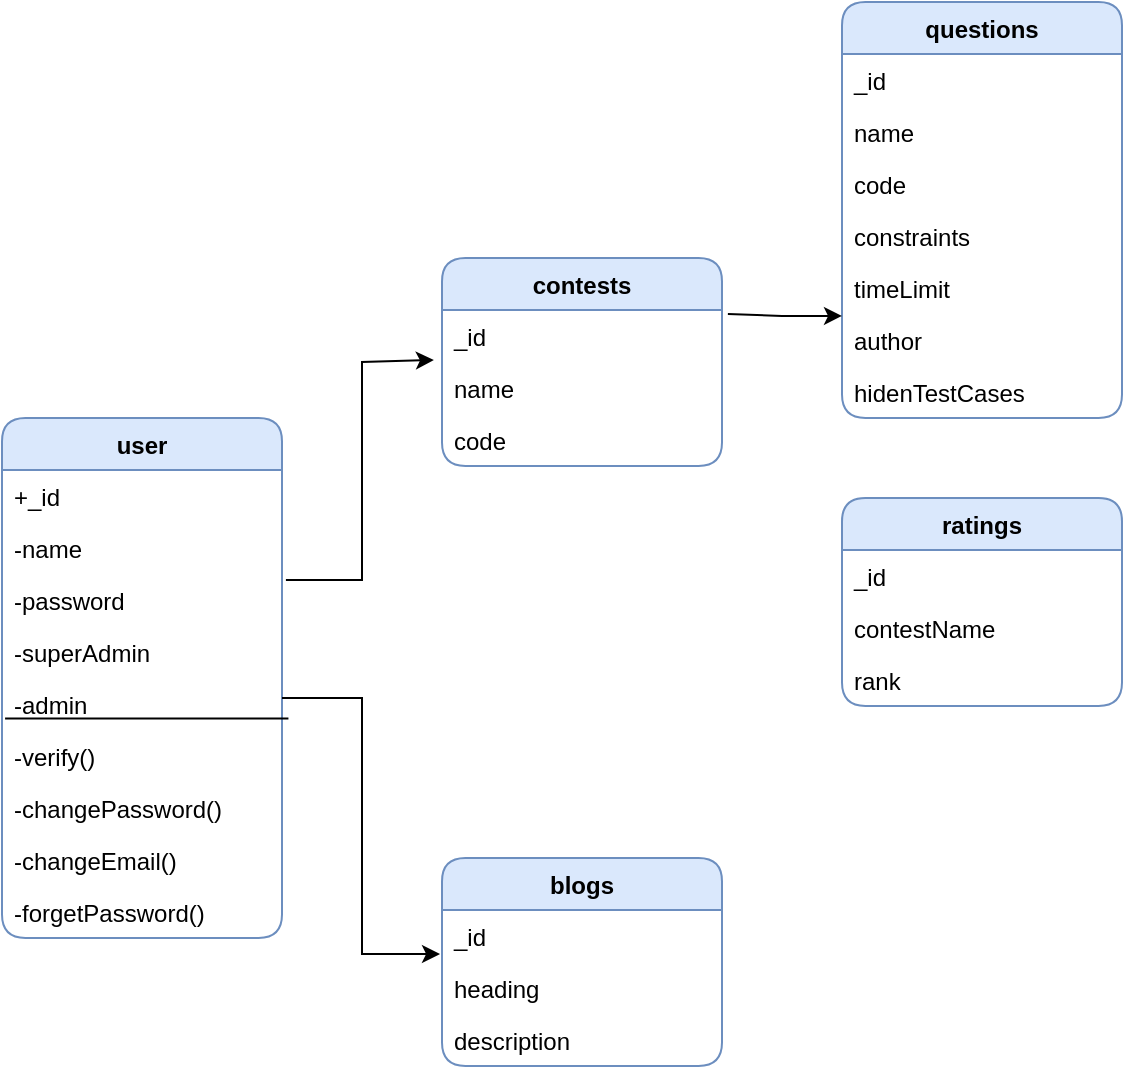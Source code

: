 <mxfile version="15.8.6" type="github"><diagram id="C5RBs43oDa-KdzZeNtuy" name="Page-1"><mxGraphModel dx="868" dy="482" grid="1" gridSize="10" guides="1" tooltips="1" connect="1" arrows="1" fold="1" page="1" pageScale="1" pageWidth="827" pageHeight="1169" math="0" shadow="0"><root><mxCell id="WIyWlLk6GJQsqaUBKTNV-0"/><mxCell id="WIyWlLk6GJQsqaUBKTNV-1" parent="WIyWlLk6GJQsqaUBKTNV-0"/><mxCell id="yopaaNHgqBT5WhKz93zT-17" value="user" style="swimlane;fontStyle=1;childLayout=stackLayout;horizontal=1;startSize=26;horizontalStack=0;resizeParent=1;resizeParentMax=0;resizeLast=0;collapsible=1;marginBottom=0;rounded=1;swimlaneFillColor=none;fillColor=#dae8fc;strokeColor=#6c8ebf;" parent="WIyWlLk6GJQsqaUBKTNV-1" vertex="1"><mxGeometry x="60" y="240" width="140" height="260" as="geometry"/></mxCell><mxCell id="yopaaNHgqBT5WhKz93zT-18" value="+_id " style="text;strokeColor=none;fillColor=none;align=left;verticalAlign=top;spacingLeft=4;spacingRight=4;overflow=hidden;rotatable=0;points=[[0,0.5],[1,0.5]];portConstraint=eastwest;" parent="yopaaNHgqBT5WhKz93zT-17" vertex="1"><mxGeometry y="26" width="140" height="26" as="geometry"/></mxCell><mxCell id="yopaaNHgqBT5WhKz93zT-19" value="-name" style="text;strokeColor=none;fillColor=none;align=left;verticalAlign=top;spacingLeft=4;spacingRight=4;overflow=hidden;rotatable=0;points=[[0,0.5],[1,0.5]];portConstraint=eastwest;" parent="yopaaNHgqBT5WhKz93zT-17" vertex="1"><mxGeometry y="52" width="140" height="26" as="geometry"/></mxCell><mxCell id="yopaaNHgqBT5WhKz93zT-20" value="-password" style="text;strokeColor=none;fillColor=none;align=left;verticalAlign=top;spacingLeft=4;spacingRight=4;overflow=hidden;rotatable=0;points=[[0,0.5],[1,0.5]];portConstraint=eastwest;" parent="yopaaNHgqBT5WhKz93zT-17" vertex="1"><mxGeometry y="78" width="140" height="26" as="geometry"/></mxCell><mxCell id="yopaaNHgqBT5WhKz93zT-21" value="-superAdmin" style="text;strokeColor=none;fillColor=none;align=left;verticalAlign=top;spacingLeft=4;spacingRight=4;overflow=hidden;rotatable=0;points=[[0,0.5],[1,0.5]];portConstraint=eastwest;" parent="yopaaNHgqBT5WhKz93zT-17" vertex="1"><mxGeometry y="104" width="140" height="26" as="geometry"/></mxCell><mxCell id="yopaaNHgqBT5WhKz93zT-25" value="-admin" style="text;strokeColor=none;fillColor=none;align=left;verticalAlign=top;spacingLeft=4;spacingRight=4;overflow=hidden;rotatable=0;points=[[0,0.5],[1,0.5]];portConstraint=eastwest;" parent="yopaaNHgqBT5WhKz93zT-17" vertex="1"><mxGeometry y="130" width="140" height="26" as="geometry"/></mxCell><mxCell id="yopaaNHgqBT5WhKz93zT-26" value="-verify()" style="text;strokeColor=none;fillColor=none;align=left;verticalAlign=top;spacingLeft=4;spacingRight=4;overflow=hidden;rotatable=0;points=[[0,0.5],[1,0.5]];portConstraint=eastwest;" parent="yopaaNHgqBT5WhKz93zT-17" vertex="1"><mxGeometry y="156" width="140" height="26" as="geometry"/></mxCell><mxCell id="yopaaNHgqBT5WhKz93zT-28" value="" style="endArrow=none;html=1;entryX=1.023;entryY=0.777;entryDx=0;entryDy=0;entryPerimeter=0;exitX=0.011;exitY=0.777;exitDx=0;exitDy=0;exitPerimeter=0;" parent="yopaaNHgqBT5WhKz93zT-17" source="yopaaNHgqBT5WhKz93zT-25" target="yopaaNHgqBT5WhKz93zT-25" edge="1"><mxGeometry width="50" height="50" relative="1" as="geometry"><mxPoint x="60" y="150" as="sourcePoint"/><mxPoint x="110" y="100" as="targetPoint"/></mxGeometry></mxCell><mxCell id="yopaaNHgqBT5WhKz93zT-29" value="-changePassword()" style="text;strokeColor=none;fillColor=none;align=left;verticalAlign=top;spacingLeft=4;spacingRight=4;overflow=hidden;rotatable=0;points=[[0,0.5],[1,0.5]];portConstraint=eastwest;" parent="yopaaNHgqBT5WhKz93zT-17" vertex="1"><mxGeometry y="182" width="140" height="26" as="geometry"/></mxCell><mxCell id="yopaaNHgqBT5WhKz93zT-30" value="-changeEmail()" style="text;strokeColor=none;fillColor=none;align=left;verticalAlign=top;spacingLeft=4;spacingRight=4;overflow=hidden;rotatable=0;points=[[0,0.5],[1,0.5]];portConstraint=eastwest;" parent="yopaaNHgqBT5WhKz93zT-17" vertex="1"><mxGeometry y="208" width="140" height="26" as="geometry"/></mxCell><mxCell id="yopaaNHgqBT5WhKz93zT-31" value="-forgetPassword()" style="text;strokeColor=none;fillColor=none;align=left;verticalAlign=top;spacingLeft=4;spacingRight=4;overflow=hidden;rotatable=0;points=[[0,0.5],[1,0.5]];portConstraint=eastwest;" parent="yopaaNHgqBT5WhKz93zT-17" vertex="1"><mxGeometry y="234" width="140" height="26" as="geometry"/></mxCell><mxCell id="ojXcK5maqGptjNjDcVsf-12" value="contests" style="swimlane;fontStyle=1;childLayout=stackLayout;horizontal=1;startSize=26;horizontalStack=0;resizeParent=1;resizeParentMax=0;resizeLast=0;collapsible=1;marginBottom=0;fillColor=#dae8fc;strokeColor=#6c8ebf;rounded=1;" vertex="1" parent="WIyWlLk6GJQsqaUBKTNV-1"><mxGeometry x="280" y="160" width="140" height="104" as="geometry"/></mxCell><mxCell id="ojXcK5maqGptjNjDcVsf-13" value="_id" style="text;strokeColor=none;fillColor=none;align=left;verticalAlign=top;spacingLeft=4;spacingRight=4;overflow=hidden;rotatable=0;points=[[0,0.5],[1,0.5]];portConstraint=eastwest;" vertex="1" parent="ojXcK5maqGptjNjDcVsf-12"><mxGeometry y="26" width="140" height="26" as="geometry"/></mxCell><mxCell id="ojXcK5maqGptjNjDcVsf-14" value="name" style="text;strokeColor=none;fillColor=none;align=left;verticalAlign=top;spacingLeft=4;spacingRight=4;overflow=hidden;rotatable=0;points=[[0,0.5],[1,0.5]];portConstraint=eastwest;" vertex="1" parent="ojXcK5maqGptjNjDcVsf-12"><mxGeometry y="52" width="140" height="26" as="geometry"/></mxCell><mxCell id="ojXcK5maqGptjNjDcVsf-15" value="code" style="text;strokeColor=none;fillColor=none;align=left;verticalAlign=top;spacingLeft=4;spacingRight=4;overflow=hidden;rotatable=0;points=[[0,0.5],[1,0.5]];portConstraint=eastwest;" vertex="1" parent="ojXcK5maqGptjNjDcVsf-12"><mxGeometry y="78" width="140" height="26" as="geometry"/></mxCell><mxCell id="ojXcK5maqGptjNjDcVsf-16" value="blogs" style="swimlane;fontStyle=1;childLayout=stackLayout;horizontal=1;startSize=26;horizontalStack=0;resizeParent=1;resizeParentMax=0;resizeLast=0;collapsible=1;marginBottom=0;fillColor=#dae8fc;strokeColor=#6c8ebf;rounded=1;" vertex="1" parent="WIyWlLk6GJQsqaUBKTNV-1"><mxGeometry x="280" y="460" width="140" height="104" as="geometry"/></mxCell><mxCell id="ojXcK5maqGptjNjDcVsf-17" value="_id" style="text;strokeColor=none;fillColor=none;align=left;verticalAlign=top;spacingLeft=4;spacingRight=4;overflow=hidden;rotatable=0;points=[[0,0.5],[1,0.5]];portConstraint=eastwest;" vertex="1" parent="ojXcK5maqGptjNjDcVsf-16"><mxGeometry y="26" width="140" height="26" as="geometry"/></mxCell><mxCell id="ojXcK5maqGptjNjDcVsf-18" value="heading" style="text;strokeColor=none;fillColor=none;align=left;verticalAlign=top;spacingLeft=4;spacingRight=4;overflow=hidden;rotatable=0;points=[[0,0.5],[1,0.5]];portConstraint=eastwest;" vertex="1" parent="ojXcK5maqGptjNjDcVsf-16"><mxGeometry y="52" width="140" height="26" as="geometry"/></mxCell><mxCell id="ojXcK5maqGptjNjDcVsf-19" value="description" style="text;strokeColor=none;fillColor=none;align=left;verticalAlign=top;spacingLeft=4;spacingRight=4;overflow=hidden;rotatable=0;points=[[0,0.5],[1,0.5]];portConstraint=eastwest;" vertex="1" parent="ojXcK5maqGptjNjDcVsf-16"><mxGeometry y="78" width="140" height="26" as="geometry"/></mxCell><mxCell id="ojXcK5maqGptjNjDcVsf-20" value="questions" style="swimlane;fontStyle=1;childLayout=stackLayout;horizontal=1;startSize=26;horizontalStack=0;resizeParent=1;resizeParentMax=0;resizeLast=0;collapsible=1;marginBottom=0;fillColor=#dae8fc;strokeColor=#6c8ebf;rounded=1;" vertex="1" parent="WIyWlLk6GJQsqaUBKTNV-1"><mxGeometry x="480" y="32" width="140" height="208" as="geometry"/></mxCell><mxCell id="ojXcK5maqGptjNjDcVsf-21" value="_id" style="text;strokeColor=none;fillColor=none;align=left;verticalAlign=top;spacingLeft=4;spacingRight=4;overflow=hidden;rotatable=0;points=[[0,0.5],[1,0.5]];portConstraint=eastwest;" vertex="1" parent="ojXcK5maqGptjNjDcVsf-20"><mxGeometry y="26" width="140" height="26" as="geometry"/></mxCell><mxCell id="ojXcK5maqGptjNjDcVsf-22" value="name" style="text;strokeColor=none;fillColor=none;align=left;verticalAlign=top;spacingLeft=4;spacingRight=4;overflow=hidden;rotatable=0;points=[[0,0.5],[1,0.5]];portConstraint=eastwest;" vertex="1" parent="ojXcK5maqGptjNjDcVsf-20"><mxGeometry y="52" width="140" height="26" as="geometry"/></mxCell><mxCell id="ojXcK5maqGptjNjDcVsf-23" value="code" style="text;strokeColor=none;fillColor=none;align=left;verticalAlign=top;spacingLeft=4;spacingRight=4;overflow=hidden;rotatable=0;points=[[0,0.5],[1,0.5]];portConstraint=eastwest;" vertex="1" parent="ojXcK5maqGptjNjDcVsf-20"><mxGeometry y="78" width="140" height="26" as="geometry"/></mxCell><mxCell id="ojXcK5maqGptjNjDcVsf-32" value="constraints" style="text;strokeColor=none;fillColor=none;align=left;verticalAlign=top;spacingLeft=4;spacingRight=4;overflow=hidden;rotatable=0;points=[[0,0.5],[1,0.5]];portConstraint=eastwest;" vertex="1" parent="ojXcK5maqGptjNjDcVsf-20"><mxGeometry y="104" width="140" height="26" as="geometry"/></mxCell><mxCell id="ojXcK5maqGptjNjDcVsf-31" value="timeLimit" style="text;strokeColor=none;fillColor=none;align=left;verticalAlign=top;spacingLeft=4;spacingRight=4;overflow=hidden;rotatable=0;points=[[0,0.5],[1,0.5]];portConstraint=eastwest;" vertex="1" parent="ojXcK5maqGptjNjDcVsf-20"><mxGeometry y="130" width="140" height="26" as="geometry"/></mxCell><mxCell id="ojXcK5maqGptjNjDcVsf-33" value="author" style="text;strokeColor=none;fillColor=none;align=left;verticalAlign=top;spacingLeft=4;spacingRight=4;overflow=hidden;rotatable=0;points=[[0,0.5],[1,0.5]];portConstraint=eastwest;" vertex="1" parent="ojXcK5maqGptjNjDcVsf-20"><mxGeometry y="156" width="140" height="26" as="geometry"/></mxCell><mxCell id="ojXcK5maqGptjNjDcVsf-34" value="hidenTestCases" style="text;strokeColor=none;fillColor=none;align=left;verticalAlign=top;spacingLeft=4;spacingRight=4;overflow=hidden;rotatable=0;points=[[0,0.5],[1,0.5]];portConstraint=eastwest;" vertex="1" parent="ojXcK5maqGptjNjDcVsf-20"><mxGeometry y="182" width="140" height="26" as="geometry"/></mxCell><mxCell id="ojXcK5maqGptjNjDcVsf-24" value="ratings" style="swimlane;fontStyle=1;childLayout=stackLayout;horizontal=1;startSize=26;horizontalStack=0;resizeParent=1;resizeParentMax=0;resizeLast=0;collapsible=1;marginBottom=0;fillColor=#dae8fc;strokeColor=#6c8ebf;rounded=1;" vertex="1" parent="WIyWlLk6GJQsqaUBKTNV-1"><mxGeometry x="480" y="280" width="140" height="104" as="geometry"/></mxCell><mxCell id="ojXcK5maqGptjNjDcVsf-25" value="_id" style="text;strokeColor=none;fillColor=none;align=left;verticalAlign=top;spacingLeft=4;spacingRight=4;overflow=hidden;rotatable=0;points=[[0,0.5],[1,0.5]];portConstraint=eastwest;" vertex="1" parent="ojXcK5maqGptjNjDcVsf-24"><mxGeometry y="26" width="140" height="26" as="geometry"/></mxCell><mxCell id="ojXcK5maqGptjNjDcVsf-26" value="contestName" style="text;strokeColor=none;fillColor=none;align=left;verticalAlign=top;spacingLeft=4;spacingRight=4;overflow=hidden;rotatable=0;points=[[0,0.5],[1,0.5]];portConstraint=eastwest;" vertex="1" parent="ojXcK5maqGptjNjDcVsf-24"><mxGeometry y="52" width="140" height="26" as="geometry"/></mxCell><mxCell id="ojXcK5maqGptjNjDcVsf-27" value="rank" style="text;strokeColor=none;fillColor=none;align=left;verticalAlign=top;spacingLeft=4;spacingRight=4;overflow=hidden;rotatable=0;points=[[0,0.5],[1,0.5]];portConstraint=eastwest;" vertex="1" parent="ojXcK5maqGptjNjDcVsf-24"><mxGeometry y="78" width="140" height="26" as="geometry"/></mxCell><mxCell id="ojXcK5maqGptjNjDcVsf-29" value="" style="endArrow=classic;html=1;rounded=0;entryX=-0.029;entryY=-0.038;entryDx=0;entryDy=0;entryPerimeter=0;exitX=1.014;exitY=0.115;exitDx=0;exitDy=0;exitPerimeter=0;" edge="1" parent="WIyWlLk6GJQsqaUBKTNV-1" source="yopaaNHgqBT5WhKz93zT-20" target="ojXcK5maqGptjNjDcVsf-14"><mxGeometry width="50" height="50" relative="1" as="geometry"><mxPoint x="200" y="360" as="sourcePoint"/><mxPoint x="250" y="310" as="targetPoint"/><Array as="points"><mxPoint x="240" y="321"/><mxPoint x="240" y="212"/></Array></mxGeometry></mxCell><mxCell id="ojXcK5maqGptjNjDcVsf-35" value="" style="endArrow=classic;html=1;rounded=0;entryX=-0.007;entryY=0.846;entryDx=0;entryDy=0;entryPerimeter=0;" edge="1" parent="WIyWlLk6GJQsqaUBKTNV-1" target="ojXcK5maqGptjNjDcVsf-17"><mxGeometry width="50" height="50" relative="1" as="geometry"><mxPoint x="200" y="380" as="sourcePoint"/><mxPoint x="250" y="330" as="targetPoint"/><Array as="points"><mxPoint x="240" y="380"/><mxPoint x="240" y="508"/></Array></mxGeometry></mxCell><mxCell id="ojXcK5maqGptjNjDcVsf-36" value="" style="endArrow=classic;html=1;rounded=0;entryX=0;entryY=1.038;entryDx=0;entryDy=0;entryPerimeter=0;exitX=1.021;exitY=0.077;exitDx=0;exitDy=0;exitPerimeter=0;" edge="1" parent="WIyWlLk6GJQsqaUBKTNV-1" source="ojXcK5maqGptjNjDcVsf-13" target="ojXcK5maqGptjNjDcVsf-31"><mxGeometry width="50" height="50" relative="1" as="geometry"><mxPoint x="390" y="150" as="sourcePoint"/><mxPoint x="440" y="100" as="targetPoint"/><Array as="points"><mxPoint x="450" y="189"/></Array></mxGeometry></mxCell></root></mxGraphModel></diagram></mxfile>